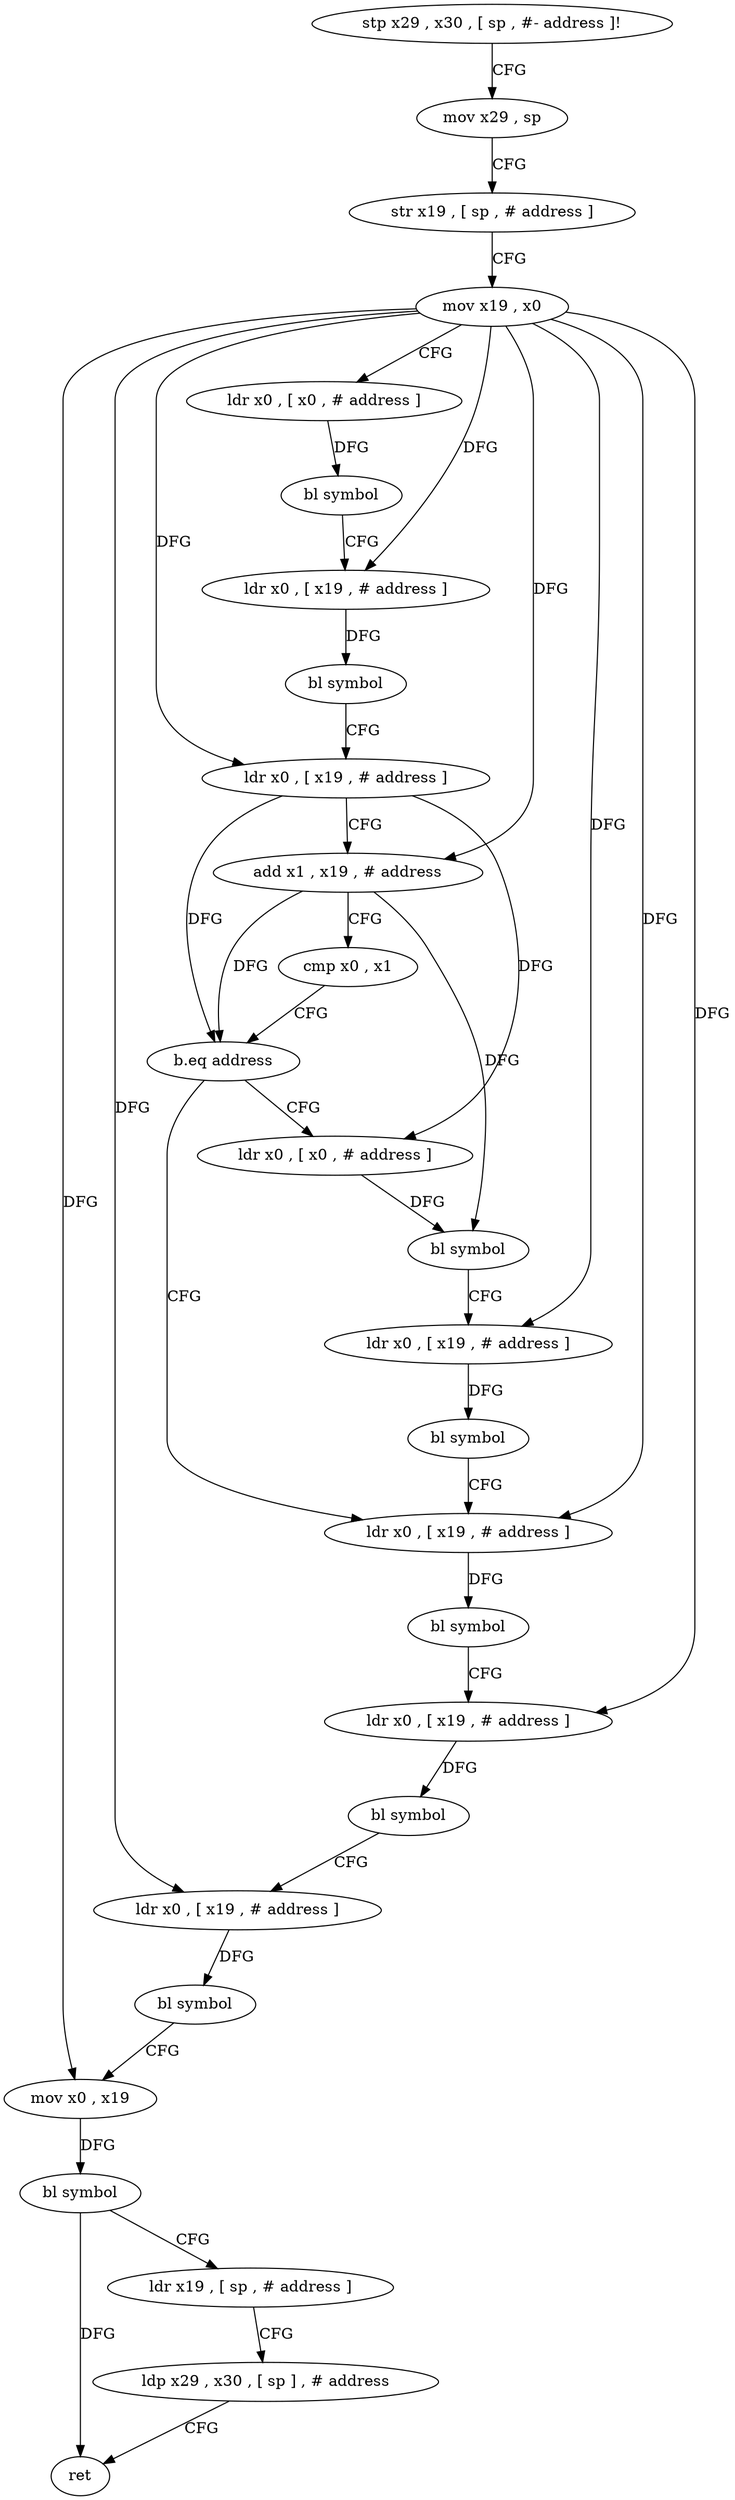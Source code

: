 digraph "func" {
"222456" [label = "stp x29 , x30 , [ sp , #- address ]!" ]
"222460" [label = "mov x29 , sp" ]
"222464" [label = "str x19 , [ sp , # address ]" ]
"222468" [label = "mov x19 , x0" ]
"222472" [label = "ldr x0 , [ x0 , # address ]" ]
"222476" [label = "bl symbol" ]
"222480" [label = "ldr x0 , [ x19 , # address ]" ]
"222484" [label = "bl symbol" ]
"222488" [label = "ldr x0 , [ x19 , # address ]" ]
"222492" [label = "add x1 , x19 , # address" ]
"222496" [label = "cmp x0 , x1" ]
"222500" [label = "b.eq address" ]
"222520" [label = "ldr x0 , [ x19 , # address ]" ]
"222504" [label = "ldr x0 , [ x0 , # address ]" ]
"222524" [label = "bl symbol" ]
"222528" [label = "ldr x0 , [ x19 , # address ]" ]
"222532" [label = "bl symbol" ]
"222536" [label = "ldr x0 , [ x19 , # address ]" ]
"222540" [label = "bl symbol" ]
"222544" [label = "mov x0 , x19" ]
"222548" [label = "bl symbol" ]
"222552" [label = "ldr x19 , [ sp , # address ]" ]
"222556" [label = "ldp x29 , x30 , [ sp ] , # address" ]
"222560" [label = "ret" ]
"222508" [label = "bl symbol" ]
"222512" [label = "ldr x0 , [ x19 , # address ]" ]
"222516" [label = "bl symbol" ]
"222456" -> "222460" [ label = "CFG" ]
"222460" -> "222464" [ label = "CFG" ]
"222464" -> "222468" [ label = "CFG" ]
"222468" -> "222472" [ label = "CFG" ]
"222468" -> "222480" [ label = "DFG" ]
"222468" -> "222488" [ label = "DFG" ]
"222468" -> "222492" [ label = "DFG" ]
"222468" -> "222520" [ label = "DFG" ]
"222468" -> "222528" [ label = "DFG" ]
"222468" -> "222536" [ label = "DFG" ]
"222468" -> "222544" [ label = "DFG" ]
"222468" -> "222512" [ label = "DFG" ]
"222472" -> "222476" [ label = "DFG" ]
"222476" -> "222480" [ label = "CFG" ]
"222480" -> "222484" [ label = "DFG" ]
"222484" -> "222488" [ label = "CFG" ]
"222488" -> "222492" [ label = "CFG" ]
"222488" -> "222500" [ label = "DFG" ]
"222488" -> "222504" [ label = "DFG" ]
"222492" -> "222496" [ label = "CFG" ]
"222492" -> "222500" [ label = "DFG" ]
"222492" -> "222508" [ label = "DFG" ]
"222496" -> "222500" [ label = "CFG" ]
"222500" -> "222520" [ label = "CFG" ]
"222500" -> "222504" [ label = "CFG" ]
"222520" -> "222524" [ label = "DFG" ]
"222504" -> "222508" [ label = "DFG" ]
"222524" -> "222528" [ label = "CFG" ]
"222528" -> "222532" [ label = "DFG" ]
"222532" -> "222536" [ label = "CFG" ]
"222536" -> "222540" [ label = "DFG" ]
"222540" -> "222544" [ label = "CFG" ]
"222544" -> "222548" [ label = "DFG" ]
"222548" -> "222552" [ label = "CFG" ]
"222548" -> "222560" [ label = "DFG" ]
"222552" -> "222556" [ label = "CFG" ]
"222556" -> "222560" [ label = "CFG" ]
"222508" -> "222512" [ label = "CFG" ]
"222512" -> "222516" [ label = "DFG" ]
"222516" -> "222520" [ label = "CFG" ]
}
